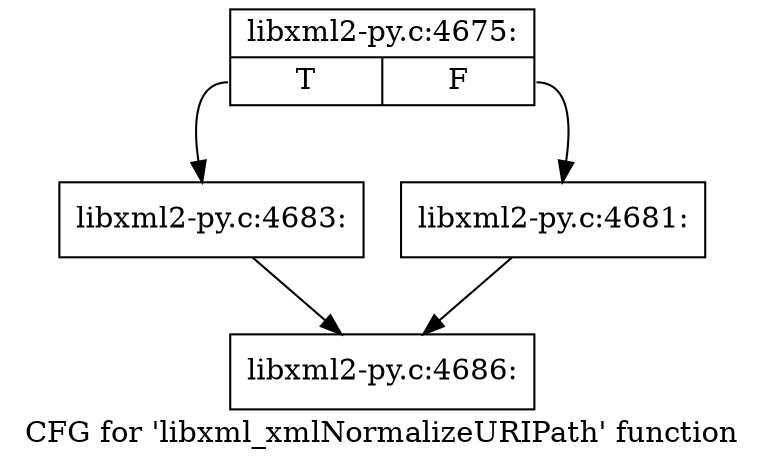 digraph "CFG for 'libxml_xmlNormalizeURIPath' function" {
	label="CFG for 'libxml_xmlNormalizeURIPath' function";

	Node0x40730c0 [shape=record,label="{libxml2-py.c:4675:|{<s0>T|<s1>F}}"];
	Node0x40730c0:s0 -> Node0x40744d0;
	Node0x40730c0:s1 -> Node0x4074480;
	Node0x4074480 [shape=record,label="{libxml2-py.c:4681:}"];
	Node0x4074480 -> Node0x4071480;
	Node0x40744d0 [shape=record,label="{libxml2-py.c:4683:}"];
	Node0x40744d0 -> Node0x4071480;
	Node0x4071480 [shape=record,label="{libxml2-py.c:4686:}"];
}
